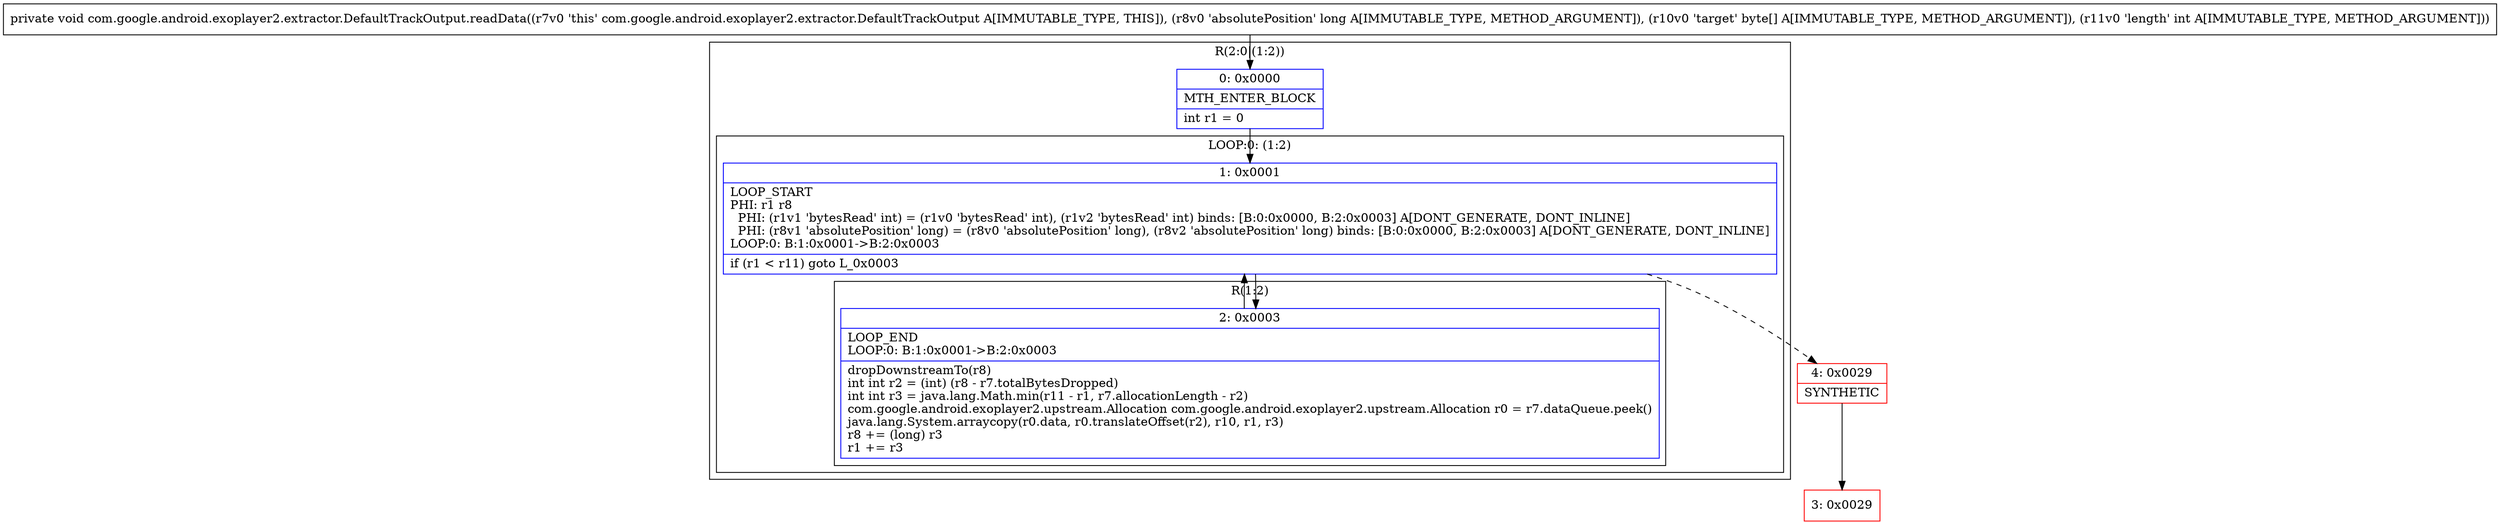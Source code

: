 digraph "CFG forcom.google.android.exoplayer2.extractor.DefaultTrackOutput.readData(J[BI)V" {
subgraph cluster_Region_452567799 {
label = "R(2:0|(1:2))";
node [shape=record,color=blue];
Node_0 [shape=record,label="{0\:\ 0x0000|MTH_ENTER_BLOCK\l|int r1 = 0\l}"];
subgraph cluster_LoopRegion_979148060 {
label = "LOOP:0: (1:2)";
node [shape=record,color=blue];
Node_1 [shape=record,label="{1\:\ 0x0001|LOOP_START\lPHI: r1 r8 \l  PHI: (r1v1 'bytesRead' int) = (r1v0 'bytesRead' int), (r1v2 'bytesRead' int) binds: [B:0:0x0000, B:2:0x0003] A[DONT_GENERATE, DONT_INLINE]\l  PHI: (r8v1 'absolutePosition' long) = (r8v0 'absolutePosition' long), (r8v2 'absolutePosition' long) binds: [B:0:0x0000, B:2:0x0003] A[DONT_GENERATE, DONT_INLINE]\lLOOP:0: B:1:0x0001\-\>B:2:0x0003\l|if (r1 \< r11) goto L_0x0003\l}"];
subgraph cluster_Region_412804037 {
label = "R(1:2)";
node [shape=record,color=blue];
Node_2 [shape=record,label="{2\:\ 0x0003|LOOP_END\lLOOP:0: B:1:0x0001\-\>B:2:0x0003\l|dropDownstreamTo(r8)\lint int r2 = (int) (r8 \- r7.totalBytesDropped)\lint int r3 = java.lang.Math.min(r11 \- r1, r7.allocationLength \- r2)\lcom.google.android.exoplayer2.upstream.Allocation com.google.android.exoplayer2.upstream.Allocation r0 = r7.dataQueue.peek()\ljava.lang.System.arraycopy(r0.data, r0.translateOffset(r2), r10, r1, r3)\lr8 += (long) r3\lr1 += r3\l}"];
}
}
}
Node_3 [shape=record,color=red,label="{3\:\ 0x0029}"];
Node_4 [shape=record,color=red,label="{4\:\ 0x0029|SYNTHETIC\l}"];
MethodNode[shape=record,label="{private void com.google.android.exoplayer2.extractor.DefaultTrackOutput.readData((r7v0 'this' com.google.android.exoplayer2.extractor.DefaultTrackOutput A[IMMUTABLE_TYPE, THIS]), (r8v0 'absolutePosition' long A[IMMUTABLE_TYPE, METHOD_ARGUMENT]), (r10v0 'target' byte[] A[IMMUTABLE_TYPE, METHOD_ARGUMENT]), (r11v0 'length' int A[IMMUTABLE_TYPE, METHOD_ARGUMENT])) }"];
MethodNode -> Node_0;
Node_0 -> Node_1;
Node_1 -> Node_2;
Node_1 -> Node_4[style=dashed];
Node_2 -> Node_1;
Node_4 -> Node_3;
}

